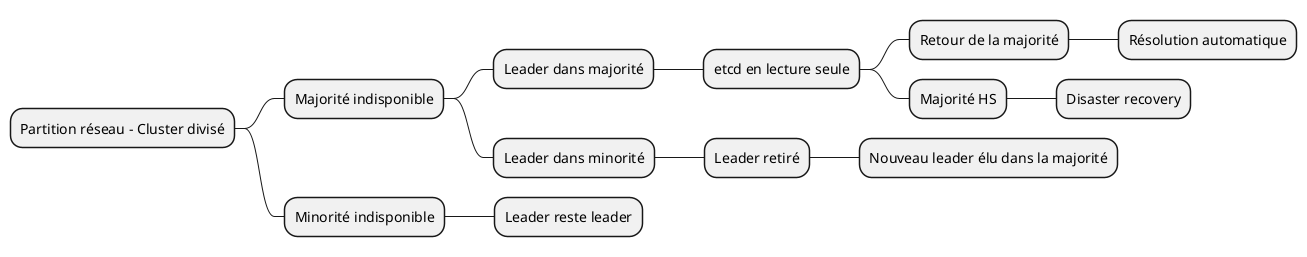 @startmindmap

* Partition réseau - Cluster divisé
** Majorité indisponible
*** Leader dans majorité
**** etcd en lecture seule
***** Retour de la majorité
****** Résolution automatique
***** Majorité HS
****** Disaster recovery
*** Leader dans minorité
**** Leader retiré
***** Nouveau leader élu dans la majorité
** Minorité indisponible
*** Leader reste leader

@endmindmap
